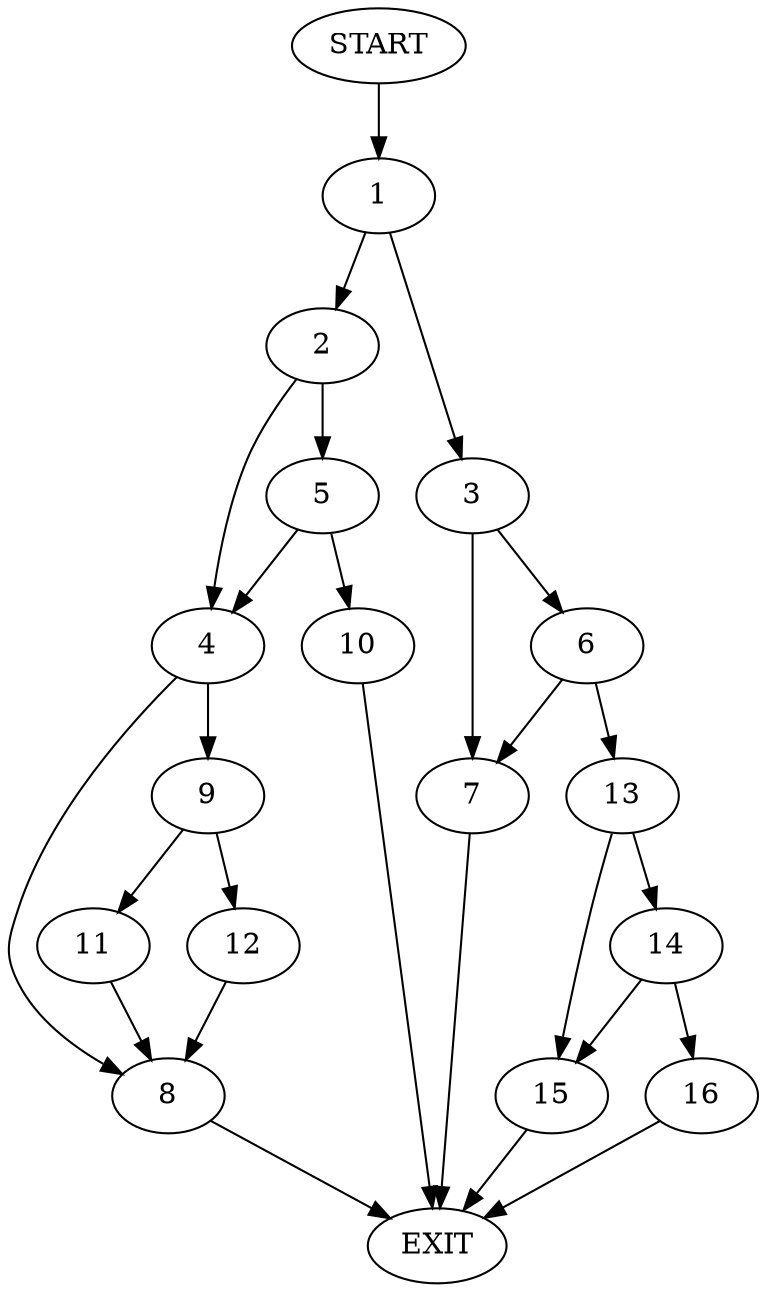 digraph {
0 [label="START"]
17 [label="EXIT"]
0 -> 1
1 -> 2
1 -> 3
2 -> 4
2 -> 5
3 -> 6
3 -> 7
4 -> 8
4 -> 9
5 -> 10
5 -> 4
10 -> 17
8 -> 17
9 -> 11
9 -> 12
11 -> 8
12 -> 8
6 -> 7
6 -> 13
7 -> 17
13 -> 14
13 -> 15
15 -> 17
14 -> 15
14 -> 16
16 -> 17
}
